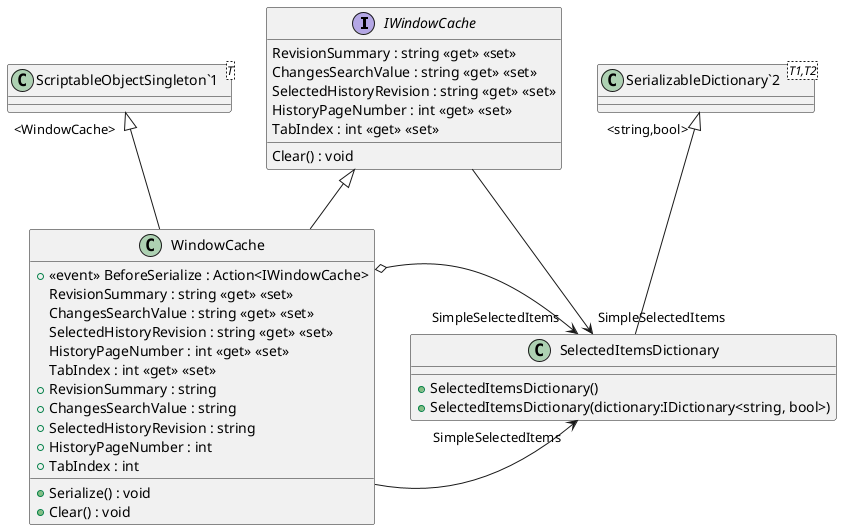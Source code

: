 @startuml
interface IWindowCache {
    Clear() : void
    RevisionSummary : string <<get>> <<set>>
    ChangesSearchValue : string <<get>> <<set>>
    SelectedHistoryRevision : string <<get>> <<set>>
    HistoryPageNumber : int <<get>> <<set>>
    TabIndex : int <<get>> <<set>>
}
class WindowCache {
    +  <<event>> BeforeSerialize : Action<IWindowCache> 
    + Serialize() : void
    + Clear() : void
    RevisionSummary : string <<get>> <<set>>
    ChangesSearchValue : string <<get>> <<set>>
    SelectedHistoryRevision : string <<get>> <<set>>
    HistoryPageNumber : int <<get>> <<set>>
    TabIndex : int <<get>> <<set>>
    + RevisionSummary : string
    + ChangesSearchValue : string
    + SelectedHistoryRevision : string
    + HistoryPageNumber : int
    + TabIndex : int
}
class SelectedItemsDictionary {
    + SelectedItemsDictionary()
    + SelectedItemsDictionary(dictionary:IDictionary<string, bool>)
}
class "ScriptableObjectSingleton`1"<T> {
}
class "SerializableDictionary`2"<T1,T2> {
}
IWindowCache --> "SimpleSelectedItems" SelectedItemsDictionary
"ScriptableObjectSingleton`1" "<WindowCache>" <|-- WindowCache
IWindowCache <|-- WindowCache
WindowCache --> "SimpleSelectedItems" SelectedItemsDictionary
WindowCache o-> "SimpleSelectedItems" SelectedItemsDictionary
"SerializableDictionary`2" "<string,bool>" <|-- SelectedItemsDictionary
@enduml
